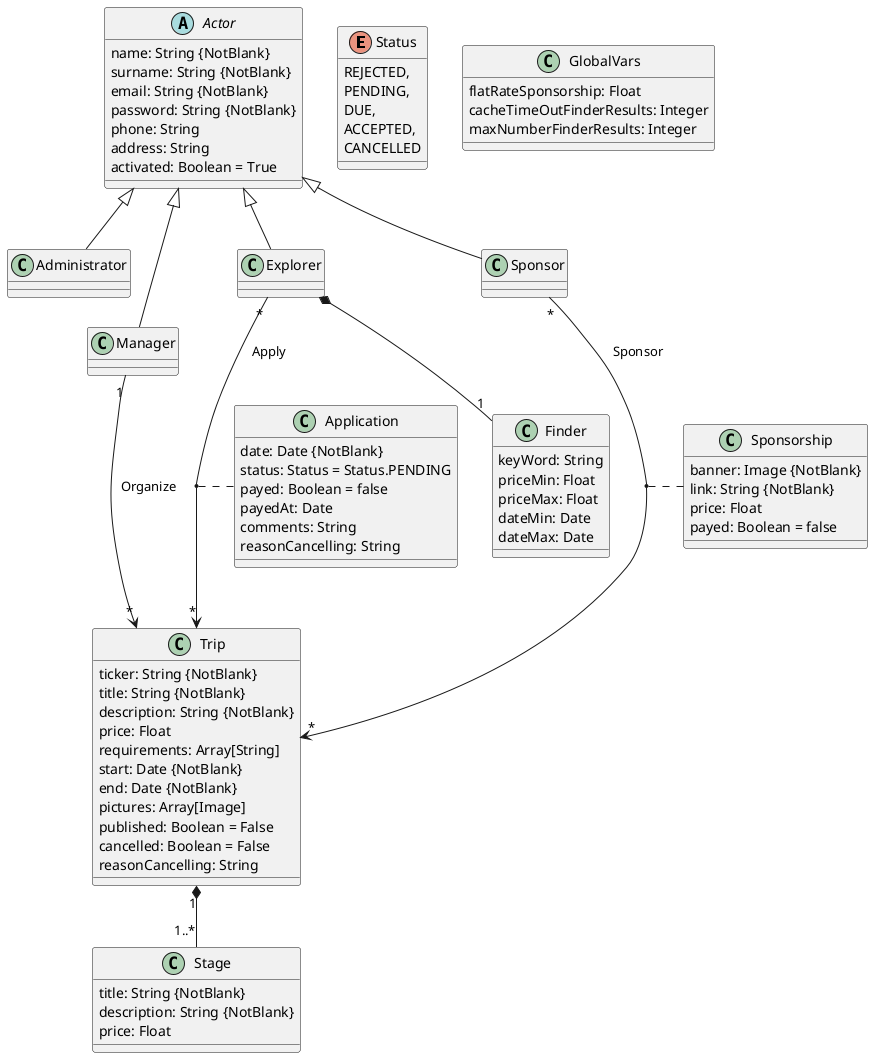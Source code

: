 @startuml
Enum Status {
  REJECTED,
  PENDING,
  DUE,
  ACCEPTED,
  CANCELLED
}

Abstract Actor {
  name: String {NotBlank}
  surname: String {NotBlank}
  email: String {NotBlank}
  password: String {NotBlank}
  phone: String
  address: String
  activated: Boolean = True
}

Class Administrator

Class Manager

Class Explorer

Class Sponsor

Class Trip {
  ticker: String {NotBlank}
  title: String {NotBlank}
  description: String {NotBlank}
  price: Float
  requirements: Array[String]
  start: Date {NotBlank}
  end: Date {NotBlank}
  pictures: Array[Image]
  published: Boolean = False
  cancelled: Boolean = False
  reasonCancelling: String
}

Class Stage {
  title: String {NotBlank}
  description: String {NotBlank}
  price: Float
}

Class Application {
  date: Date {NotBlank}
  status: Status = Status.PENDING
  payed: Boolean = false
  payedAt: Date
  comments: String
  reasonCancelling: String
}

class Finder {
  keyWord: String
  priceMin: Float
  priceMax: Float
  dateMin: Date
  dateMax: Date
}

Class Sponsorship {
  banner: Image {NotBlank}
  link: String {NotBlank}
  price: Float
  payed: Boolean = false
}

Class GlobalVars {
  flatRateSponsorship: Float
  cacheTimeOutFinderResults: Integer
  maxNumberFinderResults: Integer
}

Actor <|-- Administrator
Actor <|-- Manager
Actor <|-- Explorer
Actor <|-- Sponsor
Trip "1" *-- "1..*" Stage
Manager "1" --> "*" Trip: Organize
Explorer "*" --> "*" Trip: Apply
(Explorer, Trip).. Application
Explorer *-- "1" Finder
Sponsor "*" --> "*" Trip: Sponsor
(Sponsor , Trip) .. Sponsorship
@enduml
